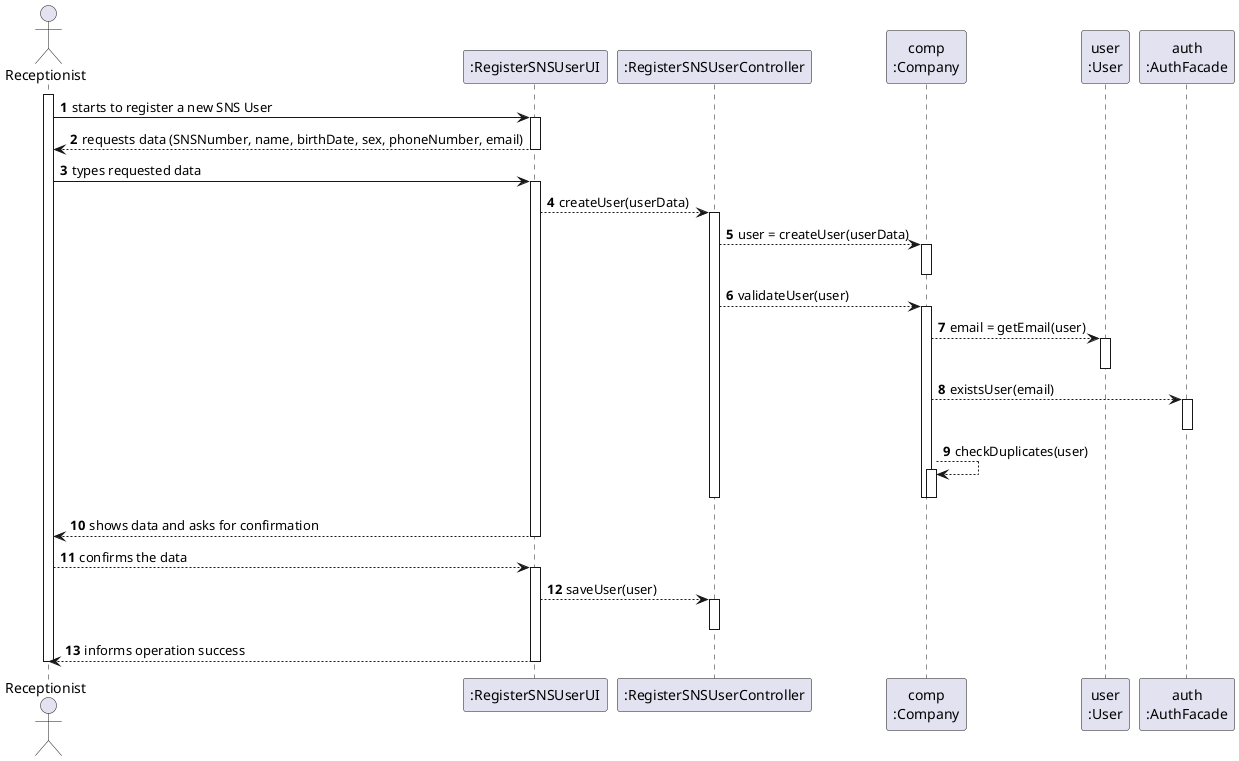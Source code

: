 @startuml Sequence Diagram
autonumber
'hide footbox
actor "Receptionist" as RECEPT

participant ":RegisterSNSUserUI" as UI
participant ":RegisterSNSUserController" as CTRL
' participant "app\n:ApplicationPOT" as APP
' participant ":Platform" as PLAT
participant "comp\n:Company" as COMP
participant "user\n:User" as USER
participant "auth\n:AuthFacade" as AUTH

activate RECEPT
RECEPT -> UI : starts to register a new SNS User
activate UI
UI --> RECEPT : requests data (SNSNumber, name, birthDate, sex, phoneNumber, email)
deactivate UI

RECEPT -> UI : types requested data
activate UI

UI --> CTRL : createUser(userData)
activate CTRL

CTRL --> COMP : user = createUser(userData)
activate COMP
deactivate COMP

CTRL --> COMP : validateUser(user)
activate COMP

COMP --> USER : email = getEmail(user)
activate USER
deactivate USER

COMP --> AUTH : existsUser(email)
activate AUTH
deactivate AUTH

COMP --> COMP : checkDuplicates(user)
activate COMP
deactivate COMP

deactivate COMP
deactivate CTRL

UI --> RECEPT : shows data and asks for confirmation
deactivate UI

RECEPT --> UI : confirms the data
activate UI

UI --> CTRL : saveUser(user)
activate CTRL



deactivate CTRL

UI --> RECEPT : informs operation success
deactivate UI

deactivate RECEPT

@enduml